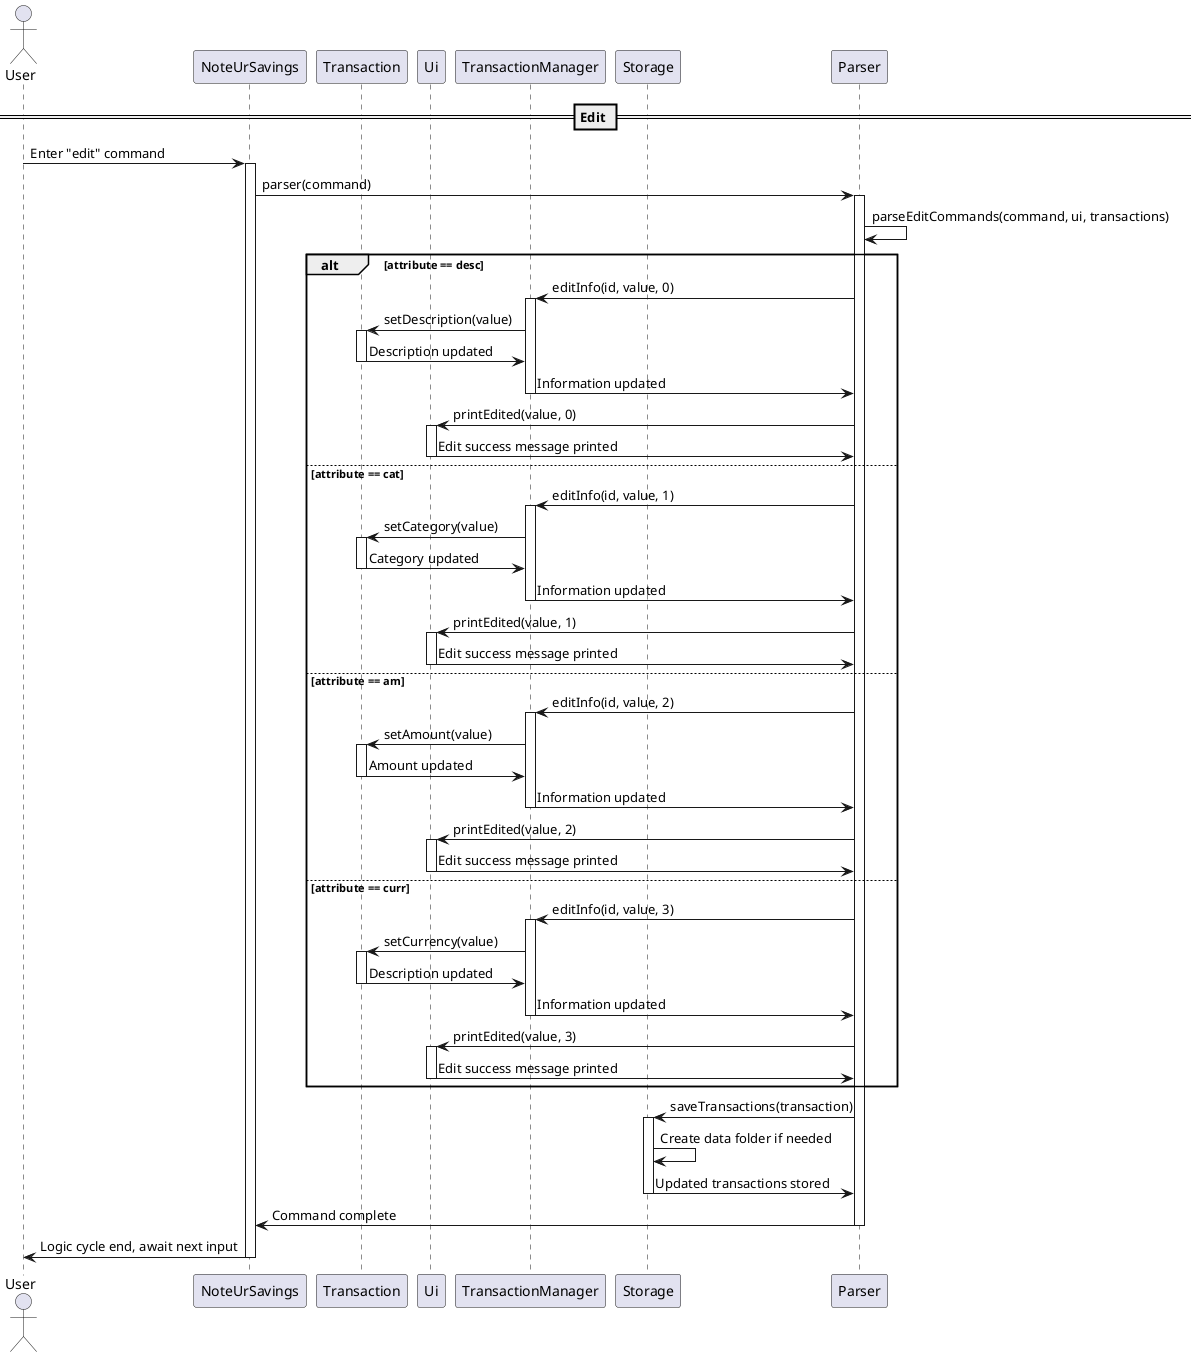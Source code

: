 @startuml

actor User
participant NoteUrSavings
participant Transaction
participant Ui
participant TransactionManager
participant Storage
participant Parser

== Edit ==
User -> NoteUrSavings : Enter "edit" command
activate NoteUrSavings
NoteUrSavings -> Parser : parser(command)
activate Parser
Parser -> Parser : parseEditCommands(command, ui, transactions)
alt attribute == desc
    Parser -> TransactionManager : editInfo(id, value, 0)
    activate TransactionManager
    TransactionManager -> Transaction : setDescription(value)
    activate Transaction
    Transaction -> TransactionManager : Description updated
    deactivate Transaction
    TransactionManager -> Parser : Information updated
    deactivate TransactionManager
    Parser -> Ui : printEdited(value, 0)
    activate Ui
    Ui -> Parser : Edit success message printed
    deactivate Ui
else attribute == cat
    Parser -> TransactionManager : editInfo(id, value, 1)
    activate TransactionManager
    TransactionManager -> Transaction : setCategory(value)
    activate Transaction
    Transaction -> TransactionManager : Category updated
    deactivate Transaction
    TransactionManager -> Parser : Information updated
    deactivate TransactionManager
    Parser -> Ui : printEdited(value, 1)
    activate Ui
    Ui -> Parser : Edit success message printed
    deactivate Ui
else attribute == am
    Parser -> TransactionManager : editInfo(id, value, 2)
    activate TransactionManager
    TransactionManager -> Transaction : setAmount(value)
    activate Transaction
    Transaction -> TransactionManager : Amount updated
    deactivate Transaction
    TransactionManager -> Parser : Information updated
    deactivate TransactionManager
    Parser -> Ui : printEdited(value, 2)
    activate Ui
    Ui -> Parser : Edit success message printed
    deactivate Ui
else attribute == curr
    Parser -> TransactionManager : editInfo(id, value, 3)
    activate TransactionManager
    TransactionManager -> Transaction : setCurrency(value)
    activate Transaction
    Transaction -> TransactionManager : Description updated
    deactivate Transaction
    TransactionManager -> Parser : Information updated
    deactivate TransactionManager
    Parser -> Ui : printEdited(value, 3)
    activate Ui
    Ui -> Parser : Edit success message printed
    deactivate Ui
end
Parser -> Storage : saveTransactions(transaction)
activate Storage
Storage -> Storage : Create data folder if needed
Storage -> Parser : Updated transactions stored
deactivate Storage
Parser -> NoteUrSavings : Command complete
deactivate Parser
NoteUrSavings -> User : Logic cycle end, await next input
deactivate NoteUrSavings


@enduml

